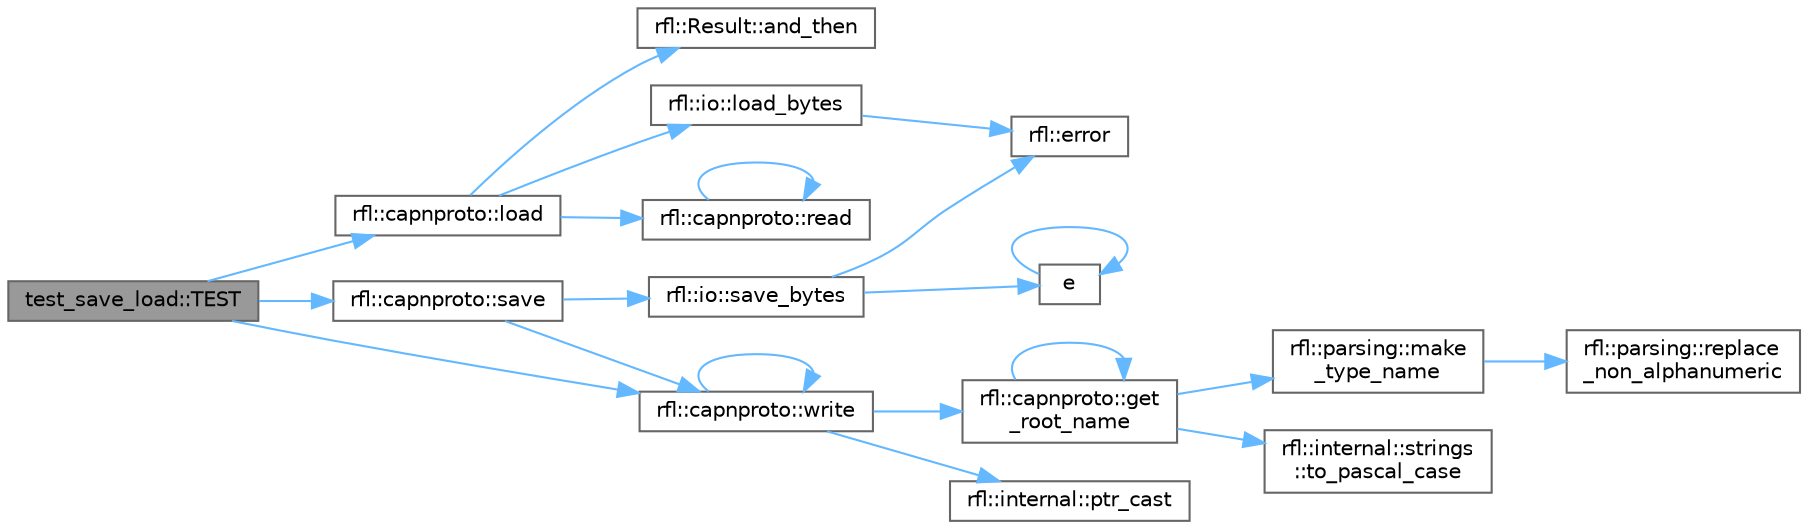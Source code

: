 digraph "test_save_load::TEST"
{
 // LATEX_PDF_SIZE
  bgcolor="transparent";
  edge [fontname=Helvetica,fontsize=10,labelfontname=Helvetica,labelfontsize=10];
  node [fontname=Helvetica,fontsize=10,shape=box,height=0.2,width=0.4];
  rankdir="LR";
  Node1 [id="Node000001",label="test_save_load::TEST",height=0.2,width=0.4,color="gray40", fillcolor="grey60", style="filled", fontcolor="black",tooltip=" "];
  Node1 -> Node2 [id="edge21_Node000001_Node000002",color="steelblue1",style="solid",tooltip=" "];
  Node2 [id="Node000002",label="rfl::capnproto::load",height=0.2,width=0.4,color="grey40", fillcolor="white", style="filled",URL="$namespacerfl_1_1capnproto.html#ab03800a4b3144b2c568b9ea755b31e95",tooltip=" "];
  Node2 -> Node3 [id="edge22_Node000002_Node000003",color="steelblue1",style="solid",tooltip=" "];
  Node3 [id="Node000003",label="rfl::Result::and_then",height=0.2,width=0.4,color="grey40", fillcolor="white", style="filled",URL="$classrfl_1_1_result.html#a07f85d248f21a1dad5eb12ae179d4df7",tooltip="Monadic operation - F must be a function of type T -> Result."];
  Node2 -> Node4 [id="edge23_Node000002_Node000004",color="steelblue1",style="solid",tooltip=" "];
  Node4 [id="Node000004",label="rfl::io::load_bytes",height=0.2,width=0.4,color="grey40", fillcolor="white", style="filled",URL="$namespacerfl_1_1io.html#acf7071bb7dcbbf9804ca621340470c34",tooltip=" "];
  Node4 -> Node5 [id="edge24_Node000004_Node000005",color="steelblue1",style="solid",tooltip=" "];
  Node5 [id="Node000005",label="rfl::error",height=0.2,width=0.4,color="grey40", fillcolor="white", style="filled",URL="$namespacerfl.html#a6625864c6c297dfdc3d3c3ee3181dd8c",tooltip="Shorthand for unexpected error."];
  Node2 -> Node6 [id="edge25_Node000002_Node000006",color="steelblue1",style="solid",tooltip=" "];
  Node6 [id="Node000006",label="rfl::capnproto::read",height=0.2,width=0.4,color="grey40", fillcolor="white", style="filled",URL="$namespacerfl_1_1capnproto.html#adeed5ace86b284cc00ea03de1c1d1fd8",tooltip="Parses an object from a CAPNPROTO var."];
  Node6 -> Node6 [id="edge26_Node000006_Node000006",color="steelblue1",style="solid",tooltip=" "];
  Node1 -> Node7 [id="edge27_Node000001_Node000007",color="steelblue1",style="solid",tooltip=" "];
  Node7 [id="Node000007",label="rfl::capnproto::save",height=0.2,width=0.4,color="grey40", fillcolor="white", style="filled",URL="$namespacerfl_1_1capnproto.html#a131e192048571b2858cfc7f46b294413",tooltip=" "];
  Node7 -> Node8 [id="edge28_Node000007_Node000008",color="steelblue1",style="solid",tooltip=" "];
  Node8 [id="Node000008",label="rfl::io::save_bytes",height=0.2,width=0.4,color="grey40", fillcolor="white", style="filled",URL="$namespacerfl_1_1io.html#ada5dfd9980c16c09a4577c95a890729f",tooltip=" "];
  Node8 -> Node9 [id="edge29_Node000008_Node000009",color="steelblue1",style="solid",tooltip=" "];
  Node9 [id="Node000009",label="e",height=0.2,width=0.4,color="grey40", fillcolor="white", style="filled",URL="$_cwise__array__power__array_8cpp.html#a9cb86ff854760bf91a154f2724a9101d",tooltip=" "];
  Node9 -> Node9 [id="edge30_Node000009_Node000009",color="steelblue1",style="solid",tooltip=" "];
  Node8 -> Node5 [id="edge31_Node000008_Node000005",color="steelblue1",style="solid",tooltip=" "];
  Node7 -> Node10 [id="edge32_Node000007_Node000010",color="steelblue1",style="solid",tooltip=" "];
  Node10 [id="Node000010",label="rfl::capnproto::write",height=0.2,width=0.4,color="grey40", fillcolor="white", style="filled",URL="$namespacerfl_1_1capnproto.html#a97cdd1f9f6fde9fa46ecb92e3acbe944",tooltip="Returns CAPNPROTO bytes."];
  Node10 -> Node11 [id="edge33_Node000010_Node000011",color="steelblue1",style="solid",tooltip=" "];
  Node11 [id="Node000011",label="rfl::capnproto::get\l_root_name",height=0.2,width=0.4,color="grey40", fillcolor="white", style="filled",URL="$namespacerfl_1_1capnproto.html#a27e98bd0c9bbadbf73c9bfef82d6292c",tooltip=" "];
  Node11 -> Node11 [id="edge34_Node000011_Node000011",color="steelblue1",style="solid",tooltip=" "];
  Node11 -> Node12 [id="edge35_Node000011_Node000012",color="steelblue1",style="solid",tooltip=" "];
  Node12 [id="Node000012",label="rfl::parsing::make\l_type_name",height=0.2,width=0.4,color="grey40", fillcolor="white", style="filled",URL="$namespacerfl_1_1parsing.html#a1437127c4f5e5073be54b93cc96c6c3e",tooltip=" "];
  Node12 -> Node13 [id="edge36_Node000012_Node000013",color="steelblue1",style="solid",tooltip=" "];
  Node13 [id="Node000013",label="rfl::parsing::replace\l_non_alphanumeric",height=0.2,width=0.4,color="grey40", fillcolor="white", style="filled",URL="$namespacerfl_1_1parsing.html#a9fd89a1e7997a11fa1f34b5196095a7f",tooltip=" "];
  Node11 -> Node14 [id="edge37_Node000011_Node000014",color="steelblue1",style="solid",tooltip=" "];
  Node14 [id="Node000014",label="rfl::internal::strings\l::to_pascal_case",height=0.2,width=0.4,color="grey40", fillcolor="white", style="filled",URL="$namespacerfl_1_1internal_1_1strings.html#aaaab8d3a7069f1fc645cc887d5fbebf4",tooltip="Transforms the string to pascal case."];
  Node10 -> Node15 [id="edge38_Node000010_Node000015",color="steelblue1",style="solid",tooltip=" "];
  Node15 [id="Node000015",label="rfl::internal::ptr_cast",height=0.2,width=0.4,color="grey40", fillcolor="white", style="filled",URL="$namespacerfl_1_1internal.html#a0e3f14355090a86bc6064dff6368347b",tooltip=" "];
  Node10 -> Node10 [id="edge39_Node000010_Node000010",color="steelblue1",style="solid",tooltip=" "];
  Node1 -> Node10 [id="edge40_Node000001_Node000010",color="steelblue1",style="solid",tooltip=" "];
}

